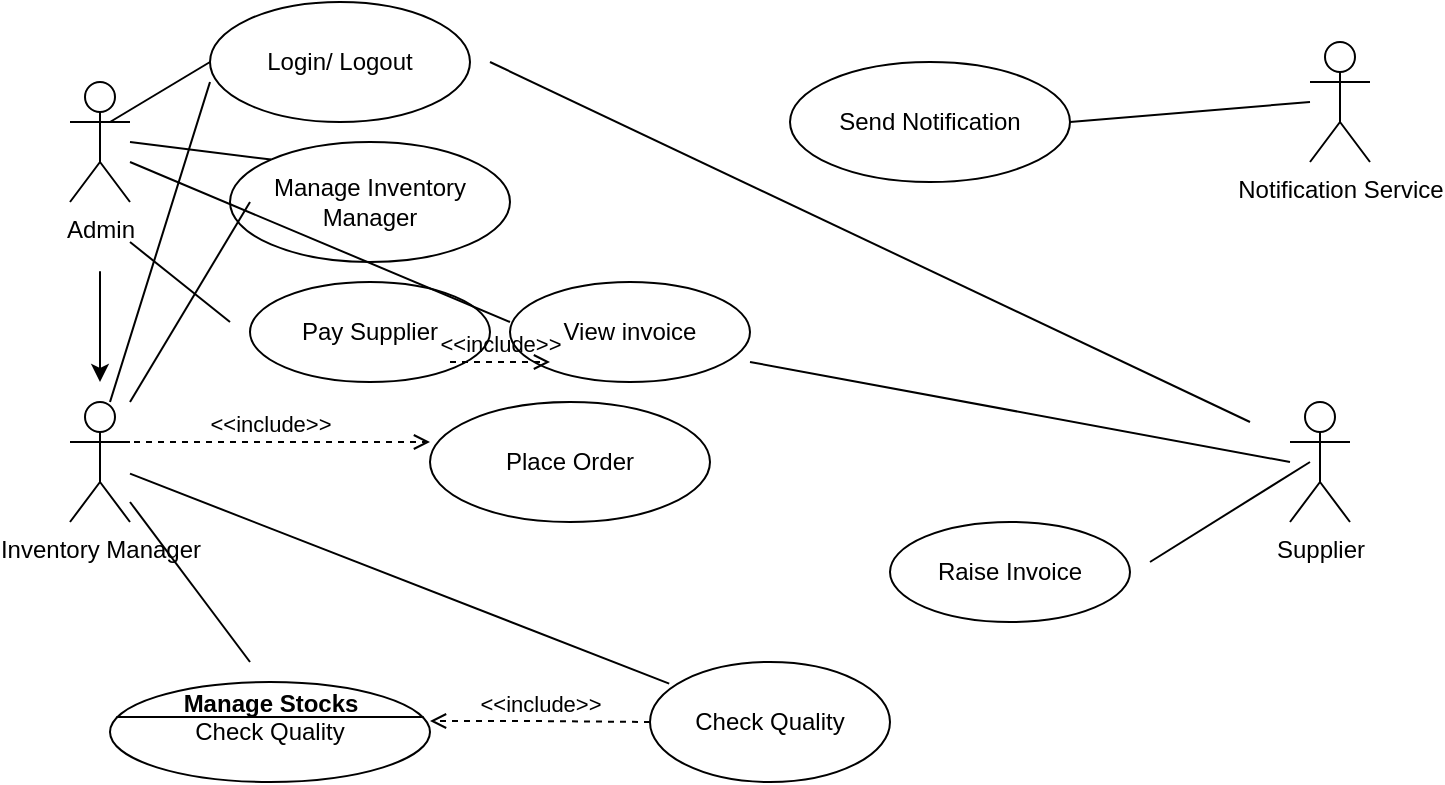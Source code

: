 <mxfile version="14.7.6" type="github">
  <diagram id="OZXWQj-LqEaHSXUXZ2Ec" name="Page-1">
    <mxGraphModel dx="1038" dy="1716" grid="1" gridSize="10" guides="1" tooltips="1" connect="1" arrows="1" fold="1" page="1" pageScale="1" pageWidth="827" pageHeight="1169" math="0" shadow="0">
      <root>
        <mxCell id="0" />
        <mxCell id="1" parent="0" />
        <mxCell id="iinrbFGJyuL8GoWahXYB-1" value="Admin" style="shape=umlActor;verticalLabelPosition=bottom;verticalAlign=top;html=1;outlineConnect=0;" parent="1" vertex="1">
          <mxGeometry x="100" y="30" width="30" height="60" as="geometry" />
        </mxCell>
        <mxCell id="iinrbFGJyuL8GoWahXYB-2" value="Inventory Manager" style="shape=umlActor;verticalLabelPosition=bottom;verticalAlign=top;html=1;outlineConnect=0;" parent="1" vertex="1">
          <mxGeometry x="100" y="190" width="30" height="60" as="geometry" />
        </mxCell>
        <mxCell id="iinrbFGJyuL8GoWahXYB-5" value="" style="endArrow=classic;html=1;" parent="1" edge="1">
          <mxGeometry width="50" height="50" relative="1" as="geometry">
            <mxPoint x="115" y="150" as="sourcePoint" />
            <mxPoint x="115" y="180" as="targetPoint" />
            <Array as="points">
              <mxPoint x="115" y="120" />
            </Array>
          </mxGeometry>
        </mxCell>
        <mxCell id="iinrbFGJyuL8GoWahXYB-6" value="Notification Service" style="shape=umlActor;verticalLabelPosition=bottom;verticalAlign=top;html=1;outlineConnect=0;" parent="1" vertex="1">
          <mxGeometry x="720" y="10" width="30" height="60" as="geometry" />
        </mxCell>
        <mxCell id="iinrbFGJyuL8GoWahXYB-11" value="Login/ Logout" style="ellipse;whiteSpace=wrap;html=1;" parent="1" vertex="1">
          <mxGeometry x="170" y="-10" width="130" height="60" as="geometry" />
        </mxCell>
        <mxCell id="iinrbFGJyuL8GoWahXYB-12" value="Manage Inventory&lt;br&gt;Manager" style="ellipse;whiteSpace=wrap;html=1;" parent="1" vertex="1">
          <mxGeometry x="180" y="60" width="140" height="60" as="geometry" />
        </mxCell>
        <mxCell id="iinrbFGJyuL8GoWahXYB-13" value="Place Order" style="ellipse;whiteSpace=wrap;html=1;" parent="1" vertex="1">
          <mxGeometry x="280" y="190" width="140" height="60" as="geometry" />
        </mxCell>
        <mxCell id="iinrbFGJyuL8GoWahXYB-14" value="Send Notification" style="ellipse;whiteSpace=wrap;html=1;" parent="1" vertex="1">
          <mxGeometry x="460" y="20" width="140" height="60" as="geometry" />
        </mxCell>
        <mxCell id="0Jv2X5aCShpDVG5XFQA4-3" value="" style="endArrow=none;html=1;" parent="1" edge="1">
          <mxGeometry width="50" height="50" relative="1" as="geometry">
            <mxPoint x="130" y="190" as="sourcePoint" />
            <mxPoint x="190" y="90" as="targetPoint" />
          </mxGeometry>
        </mxCell>
        <mxCell id="0Jv2X5aCShpDVG5XFQA4-5" value="" style="endArrow=none;html=1;entryX=0;entryY=0;entryDx=0;entryDy=0;" parent="1" target="iinrbFGJyuL8GoWahXYB-12" edge="1">
          <mxGeometry width="50" height="50" relative="1" as="geometry">
            <mxPoint x="130" y="60" as="sourcePoint" />
            <mxPoint x="180" y="60" as="targetPoint" />
          </mxGeometry>
        </mxCell>
        <mxCell id="0Jv2X5aCShpDVG5XFQA4-6" value="" style="endArrow=none;html=1;exitX=1;exitY=0.5;exitDx=0;exitDy=0;" parent="1" source="iinrbFGJyuL8GoWahXYB-14" edge="1">
          <mxGeometry width="50" height="50" relative="1" as="geometry">
            <mxPoint x="510" y="155" as="sourcePoint" />
            <mxPoint x="720" y="40" as="targetPoint" />
          </mxGeometry>
        </mxCell>
        <mxCell id="Qc6307LyLxcTRoMm4eAn-1" value="Check Quality" style="ellipse;whiteSpace=wrap;html=1;" vertex="1" parent="1">
          <mxGeometry x="390" y="320" width="120" height="60" as="geometry" />
        </mxCell>
        <mxCell id="Qc6307LyLxcTRoMm4eAn-3" value="" style="endArrow=none;html=1;entryX=0.08;entryY=0.18;entryDx=0;entryDy=0;entryPerimeter=0;" edge="1" parent="1" source="iinrbFGJyuL8GoWahXYB-2" target="Qc6307LyLxcTRoMm4eAn-1">
          <mxGeometry width="50" height="50" relative="1" as="geometry">
            <mxPoint x="190" y="330" as="sourcePoint" />
            <mxPoint x="240" y="280" as="targetPoint" />
          </mxGeometry>
        </mxCell>
        <mxCell id="Qc6307LyLxcTRoMm4eAn-4" value="" style="endArrow=none;html=1;" edge="1" parent="1" target="iinrbFGJyuL8GoWahXYB-2">
          <mxGeometry width="50" height="50" relative="1" as="geometry">
            <mxPoint x="190" y="320" as="sourcePoint" />
            <mxPoint x="-50" y="295" as="targetPoint" />
          </mxGeometry>
        </mxCell>
        <mxCell id="Qc6307LyLxcTRoMm4eAn-5" value="Pay Supplier" style="ellipse;whiteSpace=wrap;html=1;" vertex="1" parent="1">
          <mxGeometry x="190" y="130" width="120" height="50" as="geometry" />
        </mxCell>
        <mxCell id="Qc6307LyLxcTRoMm4eAn-6" value="" style="endArrow=none;html=1;entryX=0;entryY=0.5;entryDx=0;entryDy=0;" edge="1" parent="1" target="iinrbFGJyuL8GoWahXYB-11">
          <mxGeometry width="50" height="50" relative="1" as="geometry">
            <mxPoint x="120" y="50" as="sourcePoint" />
            <mxPoint x="160" y="30" as="targetPoint" />
          </mxGeometry>
        </mxCell>
        <mxCell id="Qc6307LyLxcTRoMm4eAn-7" value="" style="endArrow=none;html=1;" edge="1" parent="1">
          <mxGeometry width="50" height="50" relative="1" as="geometry">
            <mxPoint x="130" y="110" as="sourcePoint" />
            <mxPoint x="180" y="150" as="targetPoint" />
          </mxGeometry>
        </mxCell>
        <mxCell id="Qc6307LyLxcTRoMm4eAn-8" value="" style="endArrow=none;html=1;" edge="1" parent="1">
          <mxGeometry width="50" height="50" relative="1" as="geometry">
            <mxPoint x="120" y="190" as="sourcePoint" />
            <mxPoint x="170" y="30" as="targetPoint" />
          </mxGeometry>
        </mxCell>
        <mxCell id="Qc6307LyLxcTRoMm4eAn-9" value="View invoice" style="ellipse;whiteSpace=wrap;html=1;" vertex="1" parent="1">
          <mxGeometry x="320" y="130" width="120" height="50" as="geometry" />
        </mxCell>
        <mxCell id="Qc6307LyLxcTRoMm4eAn-10" value="Raise Invoice" style="ellipse;whiteSpace=wrap;html=1;" vertex="1" parent="1">
          <mxGeometry x="510" y="250" width="120" height="50" as="geometry" />
        </mxCell>
        <mxCell id="Qc6307LyLxcTRoMm4eAn-11" value="Supplier" style="shape=umlActor;verticalLabelPosition=bottom;verticalAlign=top;html=1;outlineConnect=0;" vertex="1" parent="1">
          <mxGeometry x="710" y="190" width="30" height="60" as="geometry" />
        </mxCell>
        <mxCell id="Qc6307LyLxcTRoMm4eAn-12" value="" style="endArrow=none;html=1;" edge="1" parent="1">
          <mxGeometry width="50" height="50" relative="1" as="geometry">
            <mxPoint x="640" y="270" as="sourcePoint" />
            <mxPoint x="720" y="220" as="targetPoint" />
          </mxGeometry>
        </mxCell>
        <mxCell id="Qc6307LyLxcTRoMm4eAn-13" value="" style="endArrow=none;html=1;" edge="1" parent="1">
          <mxGeometry width="50" height="50" relative="1" as="geometry">
            <mxPoint x="440" y="170" as="sourcePoint" />
            <mxPoint x="710" y="220" as="targetPoint" />
          </mxGeometry>
        </mxCell>
        <mxCell id="Qc6307LyLxcTRoMm4eAn-14" value="" style="endArrow=none;html=1;" edge="1" parent="1">
          <mxGeometry width="50" height="50" relative="1" as="geometry">
            <mxPoint x="320" y="150" as="sourcePoint" />
            <mxPoint x="130" y="70" as="targetPoint" />
          </mxGeometry>
        </mxCell>
        <mxCell id="Qc6307LyLxcTRoMm4eAn-15" value="" style="endArrow=none;html=1;" edge="1" parent="1">
          <mxGeometry width="50" height="50" relative="1" as="geometry">
            <mxPoint x="690" y="200" as="sourcePoint" />
            <mxPoint x="310" y="20" as="targetPoint" />
          </mxGeometry>
        </mxCell>
        <mxCell id="Qc6307LyLxcTRoMm4eAn-18" value="&amp;lt;&amp;lt;include&amp;gt;&amp;gt;" style="edgeStyle=none;html=1;endArrow=open;verticalAlign=bottom;dashed=1;labelBackgroundColor=none;" edge="1" parent="1">
          <mxGeometry width="160" relative="1" as="geometry">
            <mxPoint x="120" y="210" as="sourcePoint" />
            <mxPoint x="280" y="210" as="targetPoint" />
          </mxGeometry>
        </mxCell>
        <mxCell id="Qc6307LyLxcTRoMm4eAn-19" value="&amp;lt;&amp;lt;include&amp;gt;&amp;gt;" style="edgeStyle=none;html=1;endArrow=open;verticalAlign=bottom;dashed=1;labelBackgroundColor=none;" edge="1" parent="1">
          <mxGeometry width="160" relative="1" as="geometry">
            <mxPoint x="290" y="170" as="sourcePoint" />
            <mxPoint x="340" y="170" as="targetPoint" />
          </mxGeometry>
        </mxCell>
        <mxCell id="Qc6307LyLxcTRoMm4eAn-20" value="Check Quality" style="html=1;shape=mxgraph.sysml.useCaseExtPt;whiteSpace=wrap;align=center;" vertex="1" parent="1">
          <mxGeometry x="120" y="330" width="160" height="50" as="geometry" />
        </mxCell>
        <mxCell id="Qc6307LyLxcTRoMm4eAn-21" value="Manage Stocks" style="resizable=0;html=1;verticalAlign=middle;align=center;labelBackgroundColor=none;fontStyle=1;" connectable="0" vertex="1" parent="Qc6307LyLxcTRoMm4eAn-20">
          <mxGeometry x="80" y="10.625" as="geometry" />
        </mxCell>
        <mxCell id="Qc6307LyLxcTRoMm4eAn-24" value="&amp;lt;&amp;lt;include&amp;gt;&amp;gt;" style="edgeStyle=none;html=1;endArrow=open;verticalAlign=bottom;dashed=1;labelBackgroundColor=none;exitX=0;exitY=0.5;exitDx=0;exitDy=0;" edge="1" parent="1" source="Qc6307LyLxcTRoMm4eAn-1">
          <mxGeometry width="160" relative="1" as="geometry">
            <mxPoint x="360" y="349.5" as="sourcePoint" />
            <mxPoint x="280" y="349.5" as="targetPoint" />
            <Array as="points">
              <mxPoint x="330" y="349.5" />
            </Array>
          </mxGeometry>
        </mxCell>
      </root>
    </mxGraphModel>
  </diagram>
</mxfile>
